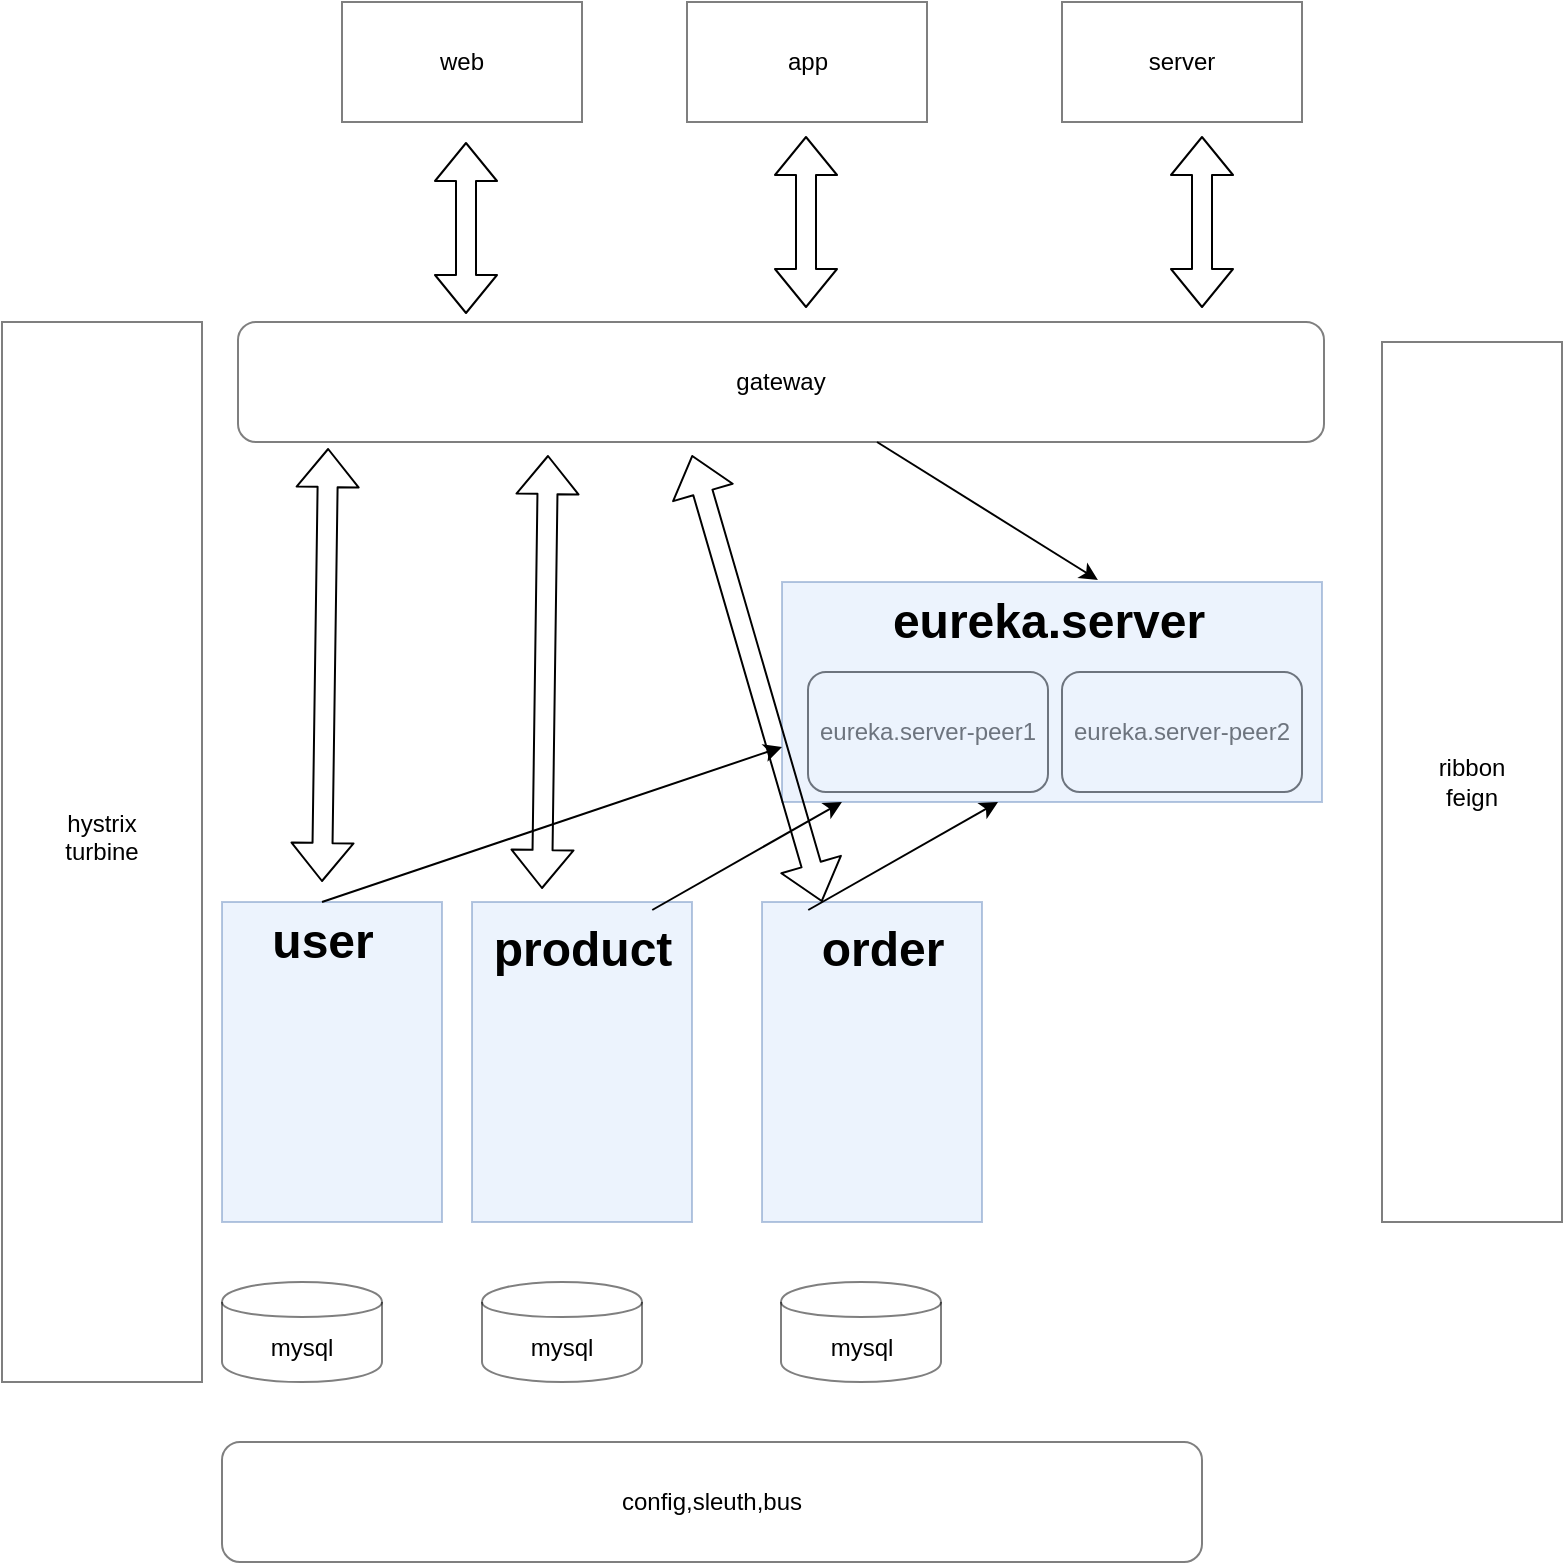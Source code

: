 <mxfile version="10.4.9" type="github"><diagram id="VAecZUvFwGJ_DhLZ3FUP" name="第 1 页"><mxGraphModel dx="840" dy="436" grid="1" gridSize="10" guides="1" tooltips="1" connect="1" arrows="1" fold="1" page="1" pageScale="1" pageWidth="827" pageHeight="1169" math="0" shadow="0"><root><mxCell id="0"/><mxCell id="1" parent="0"/><mxCell id="YsRkm6foCewVo568n1-p-1" value="&lt;div&gt;&lt;span&gt;eureka.server-peer1&lt;/span&gt;&lt;/div&gt;" style="rounded=1;whiteSpace=wrap;html=1;" parent="1" vertex="1"><mxGeometry x="413" y="445" width="120" height="60" as="geometry"/></mxCell><mxCell id="YsRkm6foCewVo568n1-p-2" value="&lt;div&gt;&lt;span&gt;eureka.server-peer2&lt;/span&gt;&lt;/div&gt;" style="rounded=1;whiteSpace=wrap;html=1;" parent="1" vertex="1"><mxGeometry x="540" y="445" width="120" height="60" as="geometry"/></mxCell><mxCell id="YsRkm6foCewVo568n1-p-5" value="" style="rounded=0;whiteSpace=wrap;html=1;opacity=50;fillColor=#dae8fc;strokeColor=#6c8ebf;" parent="1" vertex="1"><mxGeometry x="400" y="400" width="270" height="110" as="geometry"/></mxCell><mxCell id="YsRkm6foCewVo568n1-p-7" value="&lt;div&gt;&lt;span&gt;eureka.server&lt;/span&gt;&lt;/div&gt;" style="text;strokeColor=none;fillColor=none;html=1;fontSize=24;fontStyle=1;verticalAlign=middle;align=center;opacity=50;" parent="1" vertex="1"><mxGeometry x="412.5" y="405" width="240" height="30" as="geometry"/></mxCell><mxCell id="fEYGdSBY8zeOL1PvM23d-1" value="" style="rounded=0;whiteSpace=wrap;html=1;opacity=50;fillColor=#dae8fc;strokeColor=#6c8ebf;" vertex="1" parent="1"><mxGeometry x="120" y="560" width="110" height="160" as="geometry"/></mxCell><mxCell id="fEYGdSBY8zeOL1PvM23d-2" value="user" style="text;strokeColor=none;fillColor=none;html=1;fontSize=24;fontStyle=1;verticalAlign=middle;align=center;opacity=50;" vertex="1" parent="1"><mxGeometry x="120" y="560" width="100" height="40" as="geometry"/></mxCell><mxCell id="fEYGdSBY8zeOL1PvM23d-4" value="gateway" style="rounded=1;whiteSpace=wrap;html=1;opacity=50;" vertex="1" parent="1"><mxGeometry x="128" y="270" width="543" height="60" as="geometry"/></mxCell><mxCell id="fEYGdSBY8zeOL1PvM23d-5" value="web" style="rounded=0;whiteSpace=wrap;html=1;opacity=50;" vertex="1" parent="1"><mxGeometry x="180" y="110" width="120" height="60" as="geometry"/></mxCell><mxCell id="fEYGdSBY8zeOL1PvM23d-6" value="app" style="rounded=0;whiteSpace=wrap;html=1;opacity=50;" vertex="1" parent="1"><mxGeometry x="352.5" y="110" width="120" height="60" as="geometry"/></mxCell><mxCell id="fEYGdSBY8zeOL1PvM23d-7" value="server" style="rounded=0;whiteSpace=wrap;html=1;opacity=50;" vertex="1" parent="1"><mxGeometry x="540" y="110" width="120" height="60" as="geometry"/></mxCell><mxCell id="fEYGdSBY8zeOL1PvM23d-9" value="" style="rounded=0;whiteSpace=wrap;html=1;opacity=50;fillColor=#dae8fc;strokeColor=#6c8ebf;" vertex="1" parent="1"><mxGeometry x="245" y="560" width="110" height="160" as="geometry"/></mxCell><mxCell id="fEYGdSBY8zeOL1PvM23d-10" value="" style="rounded=0;whiteSpace=wrap;html=1;opacity=50;fillColor=#dae8fc;strokeColor=#6c8ebf;" vertex="1" parent="1"><mxGeometry x="390" y="560" width="110" height="160" as="geometry"/></mxCell><mxCell id="fEYGdSBY8zeOL1PvM23d-11" value="" style="endArrow=classic;html=1;entryX=0.585;entryY=-0.009;entryDx=0;entryDy=0;entryPerimeter=0;" edge="1" parent="1" source="fEYGdSBY8zeOL1PvM23d-4" target="YsRkm6foCewVo568n1-p-5"><mxGeometry width="50" height="50" relative="1" as="geometry"><mxPoint x="500" y="390" as="sourcePoint"/><mxPoint x="560" y="380" as="targetPoint"/></mxGeometry></mxCell><mxCell id="fEYGdSBY8zeOL1PvM23d-12" value="product" style="text;strokeColor=none;fillColor=none;html=1;fontSize=24;fontStyle=1;verticalAlign=middle;align=center;opacity=50;" vertex="1" parent="1"><mxGeometry x="250" y="564" width="100" height="40" as="geometry"/></mxCell><mxCell id="fEYGdSBY8zeOL1PvM23d-13" value="order" style="text;strokeColor=none;fillColor=none;html=1;fontSize=24;fontStyle=1;verticalAlign=middle;align=center;opacity=50;" vertex="1" parent="1"><mxGeometry x="400" y="564" width="100" height="40" as="geometry"/></mxCell><mxCell id="fEYGdSBY8zeOL1PvM23d-14" value="" style="endArrow=classic;html=1;entryX=0.111;entryY=1;entryDx=0;entryDy=0;entryPerimeter=0;" edge="1" parent="1" source="fEYGdSBY8zeOL1PvM23d-12" target="YsRkm6foCewVo568n1-p-5"><mxGeometry width="50" height="50" relative="1" as="geometry"><mxPoint x="300" y="543.289" as="sourcePoint"/><mxPoint x="300" y="493.289" as="targetPoint"/></mxGeometry></mxCell><mxCell id="fEYGdSBY8zeOL1PvM23d-15" value="" style="endArrow=classic;html=1;entryX=0.111;entryY=1;entryDx=0;entryDy=0;entryPerimeter=0;" edge="1" parent="1"><mxGeometry width="50" height="50" relative="1" as="geometry"><mxPoint x="413.135" y="564" as="sourcePoint"/><mxPoint x="508" y="510" as="targetPoint"/></mxGeometry></mxCell><mxCell id="fEYGdSBY8zeOL1PvM23d-18" value="" style="endArrow=classic;html=1;exitX=0.5;exitY=0;exitDx=0;exitDy=0;entryX=0;entryY=0.75;entryDx=0;entryDy=0;" edge="1" parent="1" source="fEYGdSBY8zeOL1PvM23d-2" target="YsRkm6foCewVo568n1-p-5"><mxGeometry width="50" height="50" relative="1" as="geometry"><mxPoint x="170.135" y="537" as="sourcePoint"/><mxPoint x="390" y="480" as="targetPoint"/></mxGeometry></mxCell><mxCell id="fEYGdSBY8zeOL1PvM23d-20" value="" style="shape=flexArrow;endArrow=classic;startArrow=classic;html=1;exitX=0.199;exitY=-0.067;exitDx=0;exitDy=0;exitPerimeter=0;" edge="1" parent="1"><mxGeometry width="50" height="50" relative="1" as="geometry"><mxPoint x="242" y="266" as="sourcePoint"/><mxPoint x="242" y="180" as="targetPoint"/></mxGeometry></mxCell><mxCell id="fEYGdSBY8zeOL1PvM23d-22" value="" style="shape=flexArrow;endArrow=classic;startArrow=classic;html=1;exitX=0.199;exitY=-0.067;exitDx=0;exitDy=0;exitPerimeter=0;" edge="1" parent="1"><mxGeometry width="50" height="50" relative="1" as="geometry"><mxPoint x="412" y="263" as="sourcePoint"/><mxPoint x="412" y="177" as="targetPoint"/></mxGeometry></mxCell><mxCell id="fEYGdSBY8zeOL1PvM23d-23" value="" style="shape=flexArrow;endArrow=classic;startArrow=classic;html=1;exitX=0.199;exitY=-0.067;exitDx=0;exitDy=0;exitPerimeter=0;" edge="1" parent="1"><mxGeometry width="50" height="50" relative="1" as="geometry"><mxPoint x="610" y="263" as="sourcePoint"/><mxPoint x="610" y="177" as="targetPoint"/></mxGeometry></mxCell><mxCell id="fEYGdSBY8zeOL1PvM23d-24" value="" style="shape=flexArrow;endArrow=classic;startArrow=classic;html=1;entryX=0.083;entryY=1.05;entryDx=0;entryDy=0;entryPerimeter=0;" edge="1" parent="1" target="fEYGdSBY8zeOL1PvM23d-4"><mxGeometry width="50" height="50" relative="1" as="geometry"><mxPoint x="170" y="550" as="sourcePoint"/><mxPoint x="220" y="390" as="targetPoint"/></mxGeometry></mxCell><mxCell id="fEYGdSBY8zeOL1PvM23d-25" value="" style="shape=flexArrow;endArrow=classic;startArrow=classic;html=1;entryX=0.083;entryY=1.05;entryDx=0;entryDy=0;entryPerimeter=0;" edge="1" parent="1"><mxGeometry width="50" height="50" relative="1" as="geometry"><mxPoint x="280" y="553.5" as="sourcePoint"/><mxPoint x="283" y="336.5" as="targetPoint"/></mxGeometry></mxCell><mxCell id="fEYGdSBY8zeOL1PvM23d-26" value="" style="shape=flexArrow;endArrow=classic;startArrow=classic;html=1;entryX=0.083;entryY=1.05;entryDx=0;entryDy=0;entryPerimeter=0;" edge="1" parent="1"><mxGeometry width="50" height="50" relative="1" as="geometry"><mxPoint x="420" y="560" as="sourcePoint"/><mxPoint x="355" y="336.5" as="targetPoint"/></mxGeometry></mxCell><mxCell id="fEYGdSBY8zeOL1PvM23d-27" value="ribbon&lt;br&gt;feign&lt;br&gt;" style="rounded=0;whiteSpace=wrap;html=1;opacity=50;" vertex="1" parent="1"><mxGeometry x="700" y="280" width="90" height="440" as="geometry"/></mxCell><mxCell id="fEYGdSBY8zeOL1PvM23d-28" value="mysql" style="shape=cylinder;whiteSpace=wrap;html=1;boundedLbl=1;backgroundOutline=1;opacity=50;" vertex="1" parent="1"><mxGeometry x="120" y="750" width="80" height="50" as="geometry"/></mxCell><mxCell id="fEYGdSBY8zeOL1PvM23d-29" value="mysql" style="shape=cylinder;whiteSpace=wrap;html=1;boundedLbl=1;backgroundOutline=1;opacity=50;" vertex="1" parent="1"><mxGeometry x="250" y="750" width="80" height="50" as="geometry"/></mxCell><mxCell id="fEYGdSBY8zeOL1PvM23d-30" value="mysql" style="shape=cylinder;whiteSpace=wrap;html=1;boundedLbl=1;backgroundOutline=1;opacity=50;" vertex="1" parent="1"><mxGeometry x="399.5" y="750" width="80" height="50" as="geometry"/></mxCell><mxCell id="fEYGdSBY8zeOL1PvM23d-31" value="hystrix&lt;br&gt;turbine&lt;br&gt;&lt;br&gt;" style="rounded=0;whiteSpace=wrap;html=1;opacity=50;" vertex="1" parent="1"><mxGeometry x="10" y="270" width="100" height="530" as="geometry"/></mxCell><mxCell id="fEYGdSBY8zeOL1PvM23d-32" value="config,sleuth,bus" style="rounded=1;whiteSpace=wrap;html=1;opacity=50;" vertex="1" parent="1"><mxGeometry x="120" y="830" width="490" height="60" as="geometry"/></mxCell></root></mxGraphModel></diagram></mxfile>